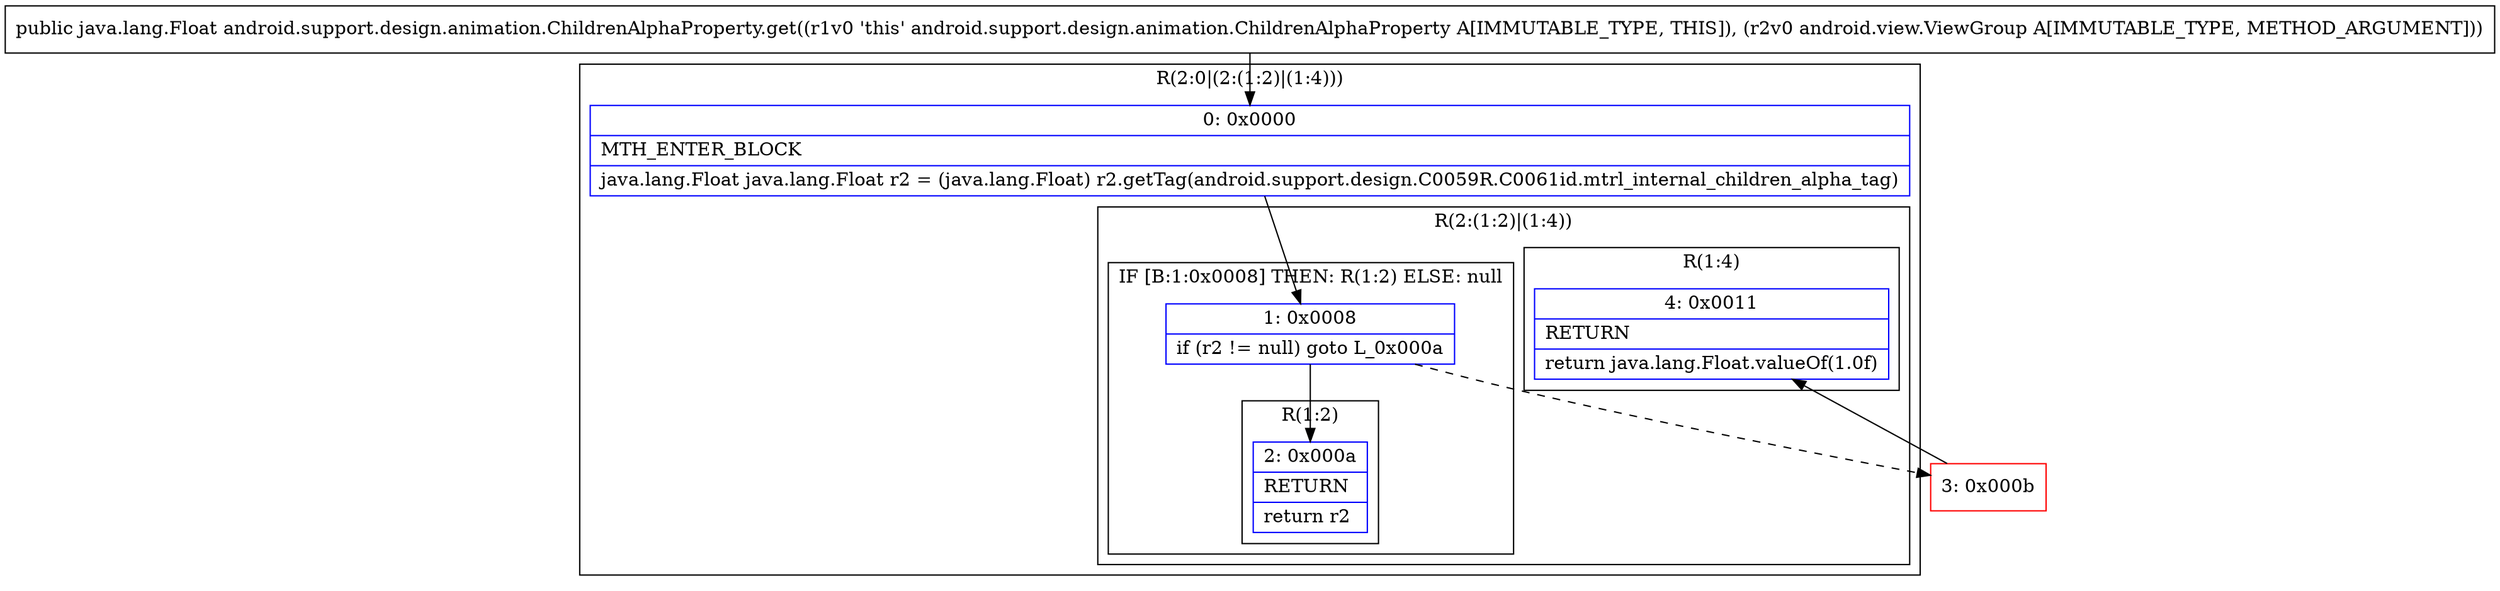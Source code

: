 digraph "CFG forandroid.support.design.animation.ChildrenAlphaProperty.get(Landroid\/view\/ViewGroup;)Ljava\/lang\/Float;" {
subgraph cluster_Region_2097868298 {
label = "R(2:0|(2:(1:2)|(1:4)))";
node [shape=record,color=blue];
Node_0 [shape=record,label="{0\:\ 0x0000|MTH_ENTER_BLOCK\l|java.lang.Float java.lang.Float r2 = (java.lang.Float) r2.getTag(android.support.design.C0059R.C0061id.mtrl_internal_children_alpha_tag)\l}"];
subgraph cluster_Region_284305089 {
label = "R(2:(1:2)|(1:4))";
node [shape=record,color=blue];
subgraph cluster_IfRegion_1665361981 {
label = "IF [B:1:0x0008] THEN: R(1:2) ELSE: null";
node [shape=record,color=blue];
Node_1 [shape=record,label="{1\:\ 0x0008|if (r2 != null) goto L_0x000a\l}"];
subgraph cluster_Region_1753584263 {
label = "R(1:2)";
node [shape=record,color=blue];
Node_2 [shape=record,label="{2\:\ 0x000a|RETURN\l|return r2\l}"];
}
}
subgraph cluster_Region_636684072 {
label = "R(1:4)";
node [shape=record,color=blue];
Node_4 [shape=record,label="{4\:\ 0x0011|RETURN\l|return java.lang.Float.valueOf(1.0f)\l}"];
}
}
}
Node_3 [shape=record,color=red,label="{3\:\ 0x000b}"];
MethodNode[shape=record,label="{public java.lang.Float android.support.design.animation.ChildrenAlphaProperty.get((r1v0 'this' android.support.design.animation.ChildrenAlphaProperty A[IMMUTABLE_TYPE, THIS]), (r2v0 android.view.ViewGroup A[IMMUTABLE_TYPE, METHOD_ARGUMENT])) }"];
MethodNode -> Node_0;
Node_0 -> Node_1;
Node_1 -> Node_2;
Node_1 -> Node_3[style=dashed];
Node_3 -> Node_4;
}

